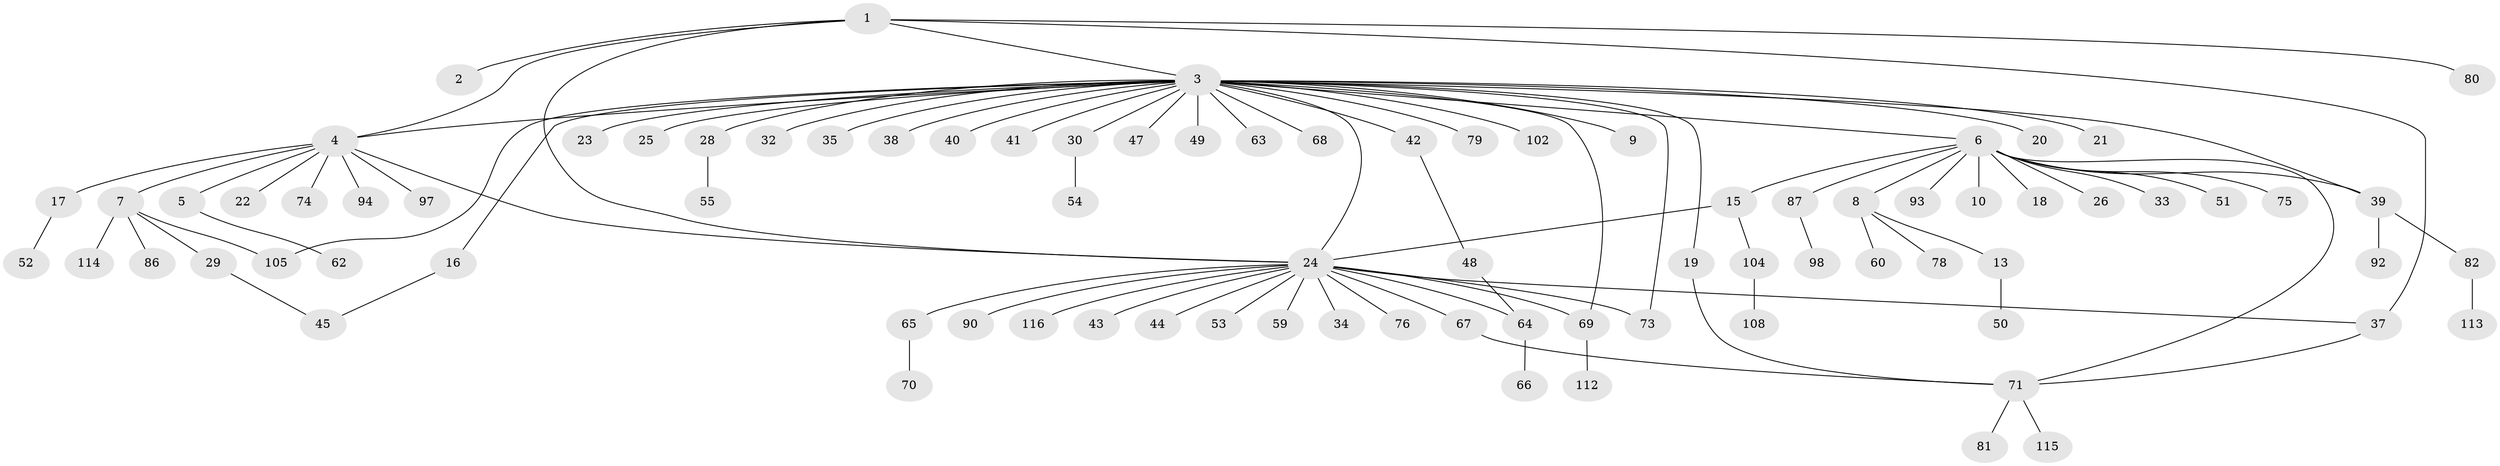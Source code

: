 // Generated by graph-tools (version 1.1) at 2025/23/03/03/25 07:23:50]
// undirected, 86 vertices, 99 edges
graph export_dot {
graph [start="1"]
  node [color=gray90,style=filled];
  1 [super="+101"];
  2 [super="+91"];
  3 [super="+12"];
  4 [super="+31"];
  5 [super="+96"];
  6 [super="+36"];
  7 [super="+11"];
  8 [super="+14"];
  9;
  10;
  13 [super="+46"];
  15 [super="+100"];
  16;
  17 [super="+103"];
  18;
  19;
  20;
  21;
  22 [super="+77"];
  23 [super="+72"];
  24 [super="+27"];
  25;
  26 [super="+110"];
  28 [super="+56"];
  29;
  30;
  32;
  33;
  34;
  35;
  37 [super="+111"];
  38;
  39 [super="+57"];
  40 [super="+95"];
  41;
  42;
  43 [super="+107"];
  44 [super="+109"];
  45;
  47;
  48 [super="+61"];
  49;
  50 [super="+58"];
  51;
  52;
  53;
  54;
  55;
  59;
  60;
  62;
  63;
  64 [super="+89"];
  65;
  66;
  67;
  68;
  69 [super="+83"];
  70;
  71 [super="+85"];
  73;
  74;
  75;
  76;
  78;
  79;
  80;
  81 [super="+84"];
  82 [super="+88"];
  86;
  87 [super="+99"];
  90;
  92 [super="+106"];
  93;
  94;
  97;
  98;
  102;
  104;
  105;
  108;
  112;
  113;
  114;
  115;
  116;
  1 -- 2;
  1 -- 3;
  1 -- 4;
  1 -- 24;
  1 -- 37;
  1 -- 80;
  3 -- 6;
  3 -- 9;
  3 -- 16;
  3 -- 23;
  3 -- 28;
  3 -- 38;
  3 -- 41;
  3 -- 47;
  3 -- 63;
  3 -- 69;
  3 -- 79;
  3 -- 102;
  3 -- 4;
  3 -- 68;
  3 -- 73;
  3 -- 19;
  3 -- 20;
  3 -- 21;
  3 -- 24;
  3 -- 25;
  3 -- 30;
  3 -- 32;
  3 -- 35;
  3 -- 39;
  3 -- 40;
  3 -- 105;
  3 -- 42;
  3 -- 49;
  4 -- 5;
  4 -- 7;
  4 -- 17;
  4 -- 22;
  4 -- 24;
  4 -- 74;
  4 -- 94;
  4 -- 97;
  5 -- 62;
  6 -- 8;
  6 -- 10;
  6 -- 15;
  6 -- 18;
  6 -- 26;
  6 -- 33;
  6 -- 39;
  6 -- 51;
  6 -- 71;
  6 -- 75;
  6 -- 87;
  6 -- 93;
  7 -- 86;
  7 -- 114;
  7 -- 105;
  7 -- 29;
  8 -- 13;
  8 -- 60;
  8 -- 78;
  13 -- 50;
  15 -- 24;
  15 -- 104;
  16 -- 45;
  17 -- 52;
  19 -- 71;
  24 -- 34;
  24 -- 37;
  24 -- 43;
  24 -- 44;
  24 -- 53;
  24 -- 59;
  24 -- 64;
  24 -- 65;
  24 -- 67;
  24 -- 73;
  24 -- 76;
  24 -- 116;
  24 -- 90;
  24 -- 69;
  28 -- 55;
  29 -- 45;
  30 -- 54;
  37 -- 71;
  39 -- 92;
  39 -- 82;
  42 -- 48;
  48 -- 64;
  64 -- 66;
  65 -- 70;
  67 -- 71;
  69 -- 112;
  71 -- 81;
  71 -- 115;
  82 -- 113;
  87 -- 98;
  104 -- 108;
}
